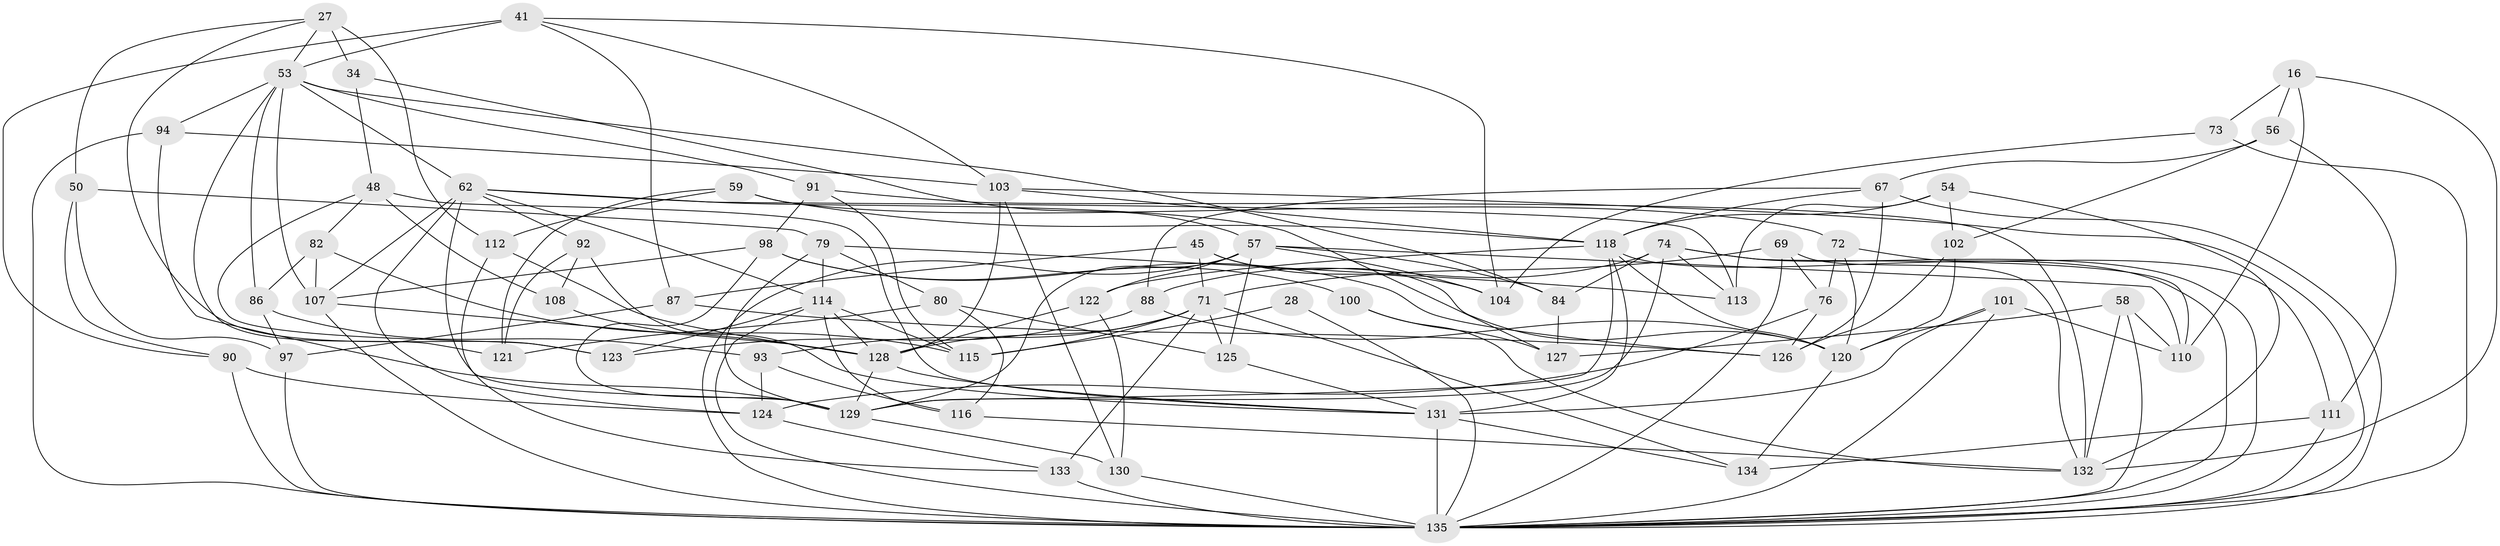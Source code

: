 // original degree distribution, {4: 1.0}
// Generated by graph-tools (version 1.1) at 2025/57/03/09/25 04:57:03]
// undirected, 67 vertices, 169 edges
graph export_dot {
graph [start="1"]
  node [color=gray90,style=filled];
  16 [super="+3"];
  27 [super="+20"];
  28;
  34;
  41 [super="+31"];
  45;
  48 [super="+8"];
  50;
  53 [super="+47+43"];
  54;
  56;
  57 [super="+23+49"];
  58;
  59;
  62 [super="+36+40"];
  67 [super="+38"];
  69;
  71 [super="+52"];
  72;
  73;
  74 [super="+15+70"];
  76;
  79 [super="+13"];
  80;
  82;
  84;
  86;
  87;
  88;
  90 [super="+65"];
  91;
  92;
  93;
  94 [super="+77"];
  97;
  98 [super="+44"];
  100;
  101 [super="+46"];
  102;
  103 [super="+33+42"];
  104;
  107 [super="+81"];
  108;
  110 [super="+83"];
  111;
  112;
  113;
  114 [super="+7+85"];
  115 [super="+9"];
  116;
  118 [super="+78"];
  120 [super="+24+109"];
  121;
  122;
  123;
  124 [super="+60"];
  125;
  126 [super="+99"];
  127;
  128 [super="+96"];
  129 [super="+30+39+106"];
  130;
  131 [super="+89+26"];
  132 [super="+66"];
  133;
  134;
  135 [super="+117+119"];
  16 -- 110;
  16 -- 73 [weight=2];
  16 -- 56;
  16 -- 132 [weight=2];
  27 -- 123;
  27 -- 53;
  27 -- 34 [weight=2];
  27 -- 112;
  27 -- 50;
  28 -- 115 [weight=2];
  28 -- 135 [weight=2];
  34 -- 48;
  34 -- 57;
  41 -- 53 [weight=2];
  41 -- 104;
  41 -- 87;
  41 -- 90;
  41 -- 103;
  45 -- 87;
  45 -- 104;
  45 -- 71;
  45 -- 120;
  48 -- 82;
  48 -- 108 [weight=2];
  48 -- 123;
  48 -- 131;
  50 -- 90;
  50 -- 97;
  50 -- 79;
  53 -- 94 [weight=3];
  53 -- 86;
  53 -- 84;
  53 -- 121;
  53 -- 91;
  53 -- 107;
  53 -- 62;
  54 -- 102;
  54 -- 113;
  54 -- 132;
  54 -- 118;
  56 -- 111;
  56 -- 67;
  56 -- 102;
  57 -- 84;
  57 -- 110;
  57 -- 135;
  57 -- 122;
  57 -- 104;
  57 -- 125;
  57 -- 129;
  58 -- 127;
  58 -- 110;
  58 -- 132;
  58 -- 135;
  59 -- 121;
  59 -- 112;
  59 -- 72;
  59 -- 118;
  62 -- 92;
  62 -- 114;
  62 -- 124;
  62 -- 127;
  62 -- 113;
  62 -- 129;
  62 -- 107;
  67 -- 88;
  67 -- 126 [weight=2];
  67 -- 118;
  67 -- 135;
  69 -- 76;
  69 -- 71;
  69 -- 132;
  69 -- 135;
  71 -- 125;
  71 -- 115;
  71 -- 133;
  71 -- 134;
  71 -- 93;
  71 -- 128;
  72 -- 76;
  72 -- 111;
  72 -- 120;
  73 -- 104;
  73 -- 135;
  74 -- 129;
  74 -- 113;
  74 -- 84;
  74 -- 88;
  74 -- 110 [weight=2];
  74 -- 135 [weight=2];
  76 -- 126;
  76 -- 124;
  79 -- 113;
  79 -- 114 [weight=2];
  79 -- 80;
  79 -- 129;
  80 -- 116;
  80 -- 125;
  80 -- 121;
  82 -- 115;
  82 -- 107;
  82 -- 86;
  84 -- 127;
  86 -- 93;
  86 -- 97;
  87 -- 97;
  87 -- 126;
  88 -- 123;
  88 -- 120;
  90 -- 124 [weight=2];
  90 -- 135 [weight=2];
  91 -- 115;
  91 -- 98;
  91 -- 132;
  92 -- 108;
  92 -- 121;
  92 -- 131;
  93 -- 124;
  93 -- 116;
  94 -- 103 [weight=2];
  94 -- 135 [weight=3];
  94 -- 129 [weight=2];
  97 -- 135;
  98 -- 100 [weight=2];
  98 -- 107;
  98 -- 129;
  98 -- 126;
  100 -- 132;
  100 -- 127;
  101 -- 131 [weight=2];
  101 -- 110;
  101 -- 120;
  101 -- 135 [weight=2];
  102 -- 126;
  102 -- 120;
  103 -- 118 [weight=3];
  103 -- 128 [weight=2];
  103 -- 130;
  103 -- 135;
  107 -- 128;
  107 -- 135 [weight=3];
  108 -- 128;
  111 -- 134;
  111 -- 135;
  112 -- 128;
  112 -- 133;
  114 -- 128;
  114 -- 116;
  114 -- 115;
  114 -- 135;
  114 -- 123;
  116 -- 132;
  118 -- 120 [weight=2];
  118 -- 129;
  118 -- 131 [weight=2];
  118 -- 135 [weight=2];
  118 -- 122;
  120 -- 134;
  122 -- 130;
  122 -- 128;
  124 -- 133;
  125 -- 131;
  128 -- 129;
  128 -- 131;
  129 -- 130;
  130 -- 135;
  131 -- 134;
  131 -- 135 [weight=3];
  133 -- 135;
}
